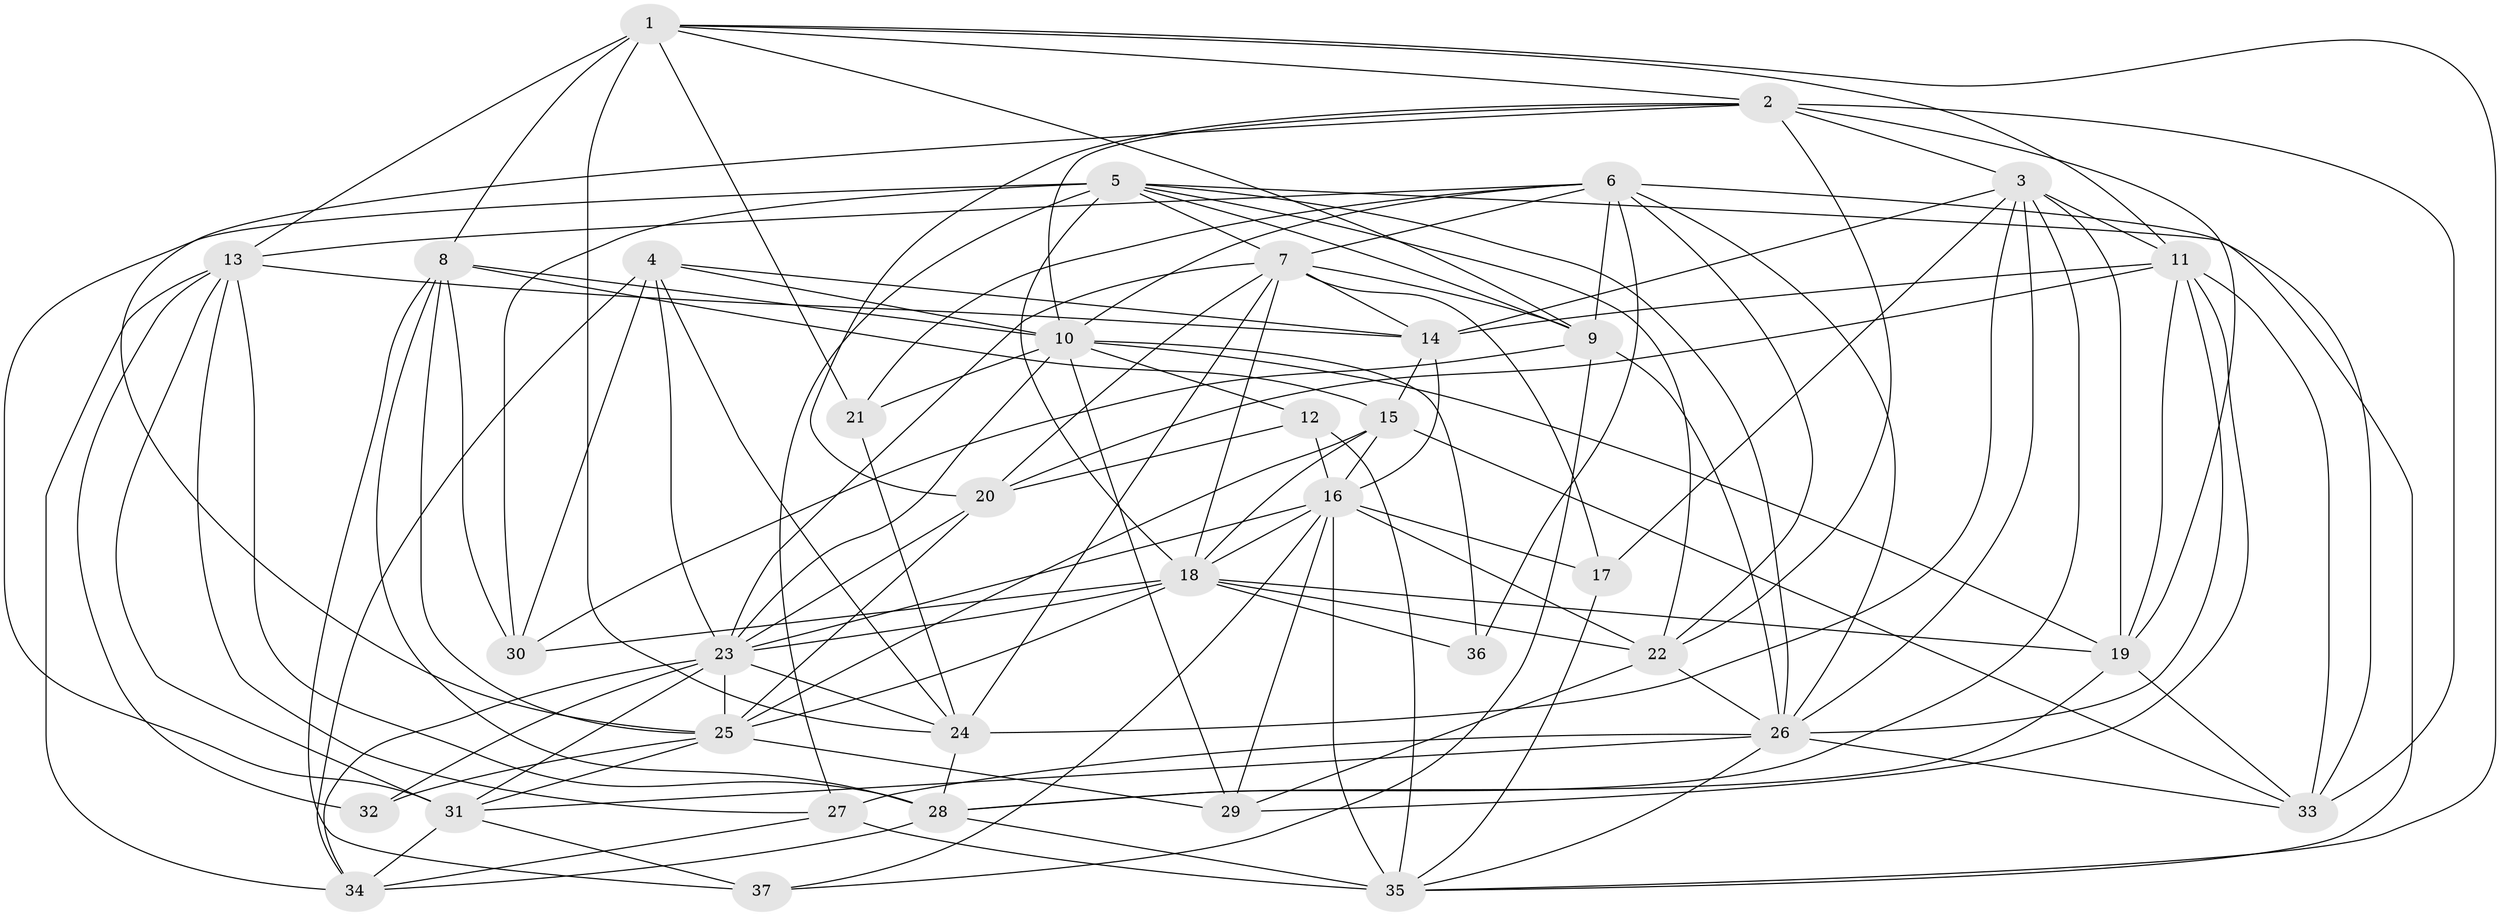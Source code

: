 // original degree distribution, {4: 1.0}
// Generated by graph-tools (version 1.1) at 2025/53/03/04/25 22:53:34]
// undirected, 37 vertices, 129 edges
graph export_dot {
  node [color=gray90,style=filled];
  1;
  2;
  3;
  4;
  5;
  6;
  7;
  8;
  9;
  10;
  11;
  12;
  13;
  14;
  15;
  16;
  17;
  18;
  19;
  20;
  21;
  22;
  23;
  24;
  25;
  26;
  27;
  28;
  29;
  30;
  31;
  32;
  33;
  34;
  35;
  36;
  37;
  1 -- 2 [weight=1.0];
  1 -- 8 [weight=3.0];
  1 -- 9 [weight=1.0];
  1 -- 11 [weight=1.0];
  1 -- 13 [weight=1.0];
  1 -- 21 [weight=1.0];
  1 -- 24 [weight=1.0];
  1 -- 35 [weight=1.0];
  2 -- 3 [weight=2.0];
  2 -- 10 [weight=1.0];
  2 -- 19 [weight=1.0];
  2 -- 20 [weight=2.0];
  2 -- 22 [weight=1.0];
  2 -- 25 [weight=1.0];
  2 -- 33 [weight=1.0];
  3 -- 11 [weight=2.0];
  3 -- 14 [weight=1.0];
  3 -- 17 [weight=1.0];
  3 -- 19 [weight=2.0];
  3 -- 24 [weight=2.0];
  3 -- 26 [weight=1.0];
  3 -- 28 [weight=1.0];
  4 -- 10 [weight=1.0];
  4 -- 14 [weight=1.0];
  4 -- 23 [weight=1.0];
  4 -- 24 [weight=1.0];
  4 -- 30 [weight=1.0];
  4 -- 34 [weight=1.0];
  5 -- 7 [weight=1.0];
  5 -- 9 [weight=1.0];
  5 -- 18 [weight=1.0];
  5 -- 22 [weight=1.0];
  5 -- 26 [weight=1.0];
  5 -- 27 [weight=2.0];
  5 -- 30 [weight=2.0];
  5 -- 31 [weight=2.0];
  5 -- 35 [weight=1.0];
  6 -- 7 [weight=2.0];
  6 -- 9 [weight=2.0];
  6 -- 10 [weight=1.0];
  6 -- 13 [weight=1.0];
  6 -- 21 [weight=1.0];
  6 -- 22 [weight=2.0];
  6 -- 26 [weight=1.0];
  6 -- 33 [weight=1.0];
  6 -- 36 [weight=1.0];
  7 -- 9 [weight=1.0];
  7 -- 14 [weight=2.0];
  7 -- 17 [weight=1.0];
  7 -- 18 [weight=1.0];
  7 -- 20 [weight=2.0];
  7 -- 23 [weight=1.0];
  7 -- 24 [weight=1.0];
  8 -- 10 [weight=2.0];
  8 -- 15 [weight=1.0];
  8 -- 25 [weight=1.0];
  8 -- 28 [weight=1.0];
  8 -- 30 [weight=1.0];
  8 -- 37 [weight=1.0];
  9 -- 26 [weight=1.0];
  9 -- 30 [weight=1.0];
  9 -- 37 [weight=1.0];
  10 -- 12 [weight=1.0];
  10 -- 19 [weight=1.0];
  10 -- 21 [weight=1.0];
  10 -- 23 [weight=1.0];
  10 -- 29 [weight=1.0];
  10 -- 36 [weight=2.0];
  11 -- 14 [weight=3.0];
  11 -- 19 [weight=1.0];
  11 -- 20 [weight=1.0];
  11 -- 26 [weight=1.0];
  11 -- 29 [weight=2.0];
  11 -- 33 [weight=1.0];
  12 -- 16 [weight=1.0];
  12 -- 20 [weight=1.0];
  12 -- 35 [weight=1.0];
  13 -- 14 [weight=1.0];
  13 -- 27 [weight=1.0];
  13 -- 28 [weight=2.0];
  13 -- 31 [weight=1.0];
  13 -- 32 [weight=2.0];
  13 -- 34 [weight=1.0];
  14 -- 15 [weight=1.0];
  14 -- 16 [weight=1.0];
  15 -- 16 [weight=1.0];
  15 -- 18 [weight=1.0];
  15 -- 25 [weight=1.0];
  15 -- 33 [weight=1.0];
  16 -- 17 [weight=1.0];
  16 -- 18 [weight=1.0];
  16 -- 22 [weight=1.0];
  16 -- 23 [weight=1.0];
  16 -- 29 [weight=1.0];
  16 -- 35 [weight=3.0];
  16 -- 37 [weight=1.0];
  17 -- 35 [weight=1.0];
  18 -- 19 [weight=1.0];
  18 -- 22 [weight=1.0];
  18 -- 23 [weight=1.0];
  18 -- 25 [weight=1.0];
  18 -- 30 [weight=1.0];
  18 -- 36 [weight=1.0];
  19 -- 28 [weight=1.0];
  19 -- 33 [weight=1.0];
  20 -- 23 [weight=1.0];
  20 -- 25 [weight=1.0];
  21 -- 24 [weight=1.0];
  22 -- 26 [weight=1.0];
  22 -- 29 [weight=1.0];
  23 -- 24 [weight=1.0];
  23 -- 25 [weight=2.0];
  23 -- 31 [weight=1.0];
  23 -- 32 [weight=1.0];
  23 -- 34 [weight=1.0];
  24 -- 28 [weight=1.0];
  25 -- 29 [weight=1.0];
  25 -- 31 [weight=1.0];
  25 -- 32 [weight=1.0];
  26 -- 27 [weight=1.0];
  26 -- 31 [weight=1.0];
  26 -- 33 [weight=1.0];
  26 -- 35 [weight=1.0];
  27 -- 34 [weight=1.0];
  27 -- 35 [weight=1.0];
  28 -- 34 [weight=1.0];
  28 -- 35 [weight=1.0];
  31 -- 34 [weight=1.0];
  31 -- 37 [weight=1.0];
}
